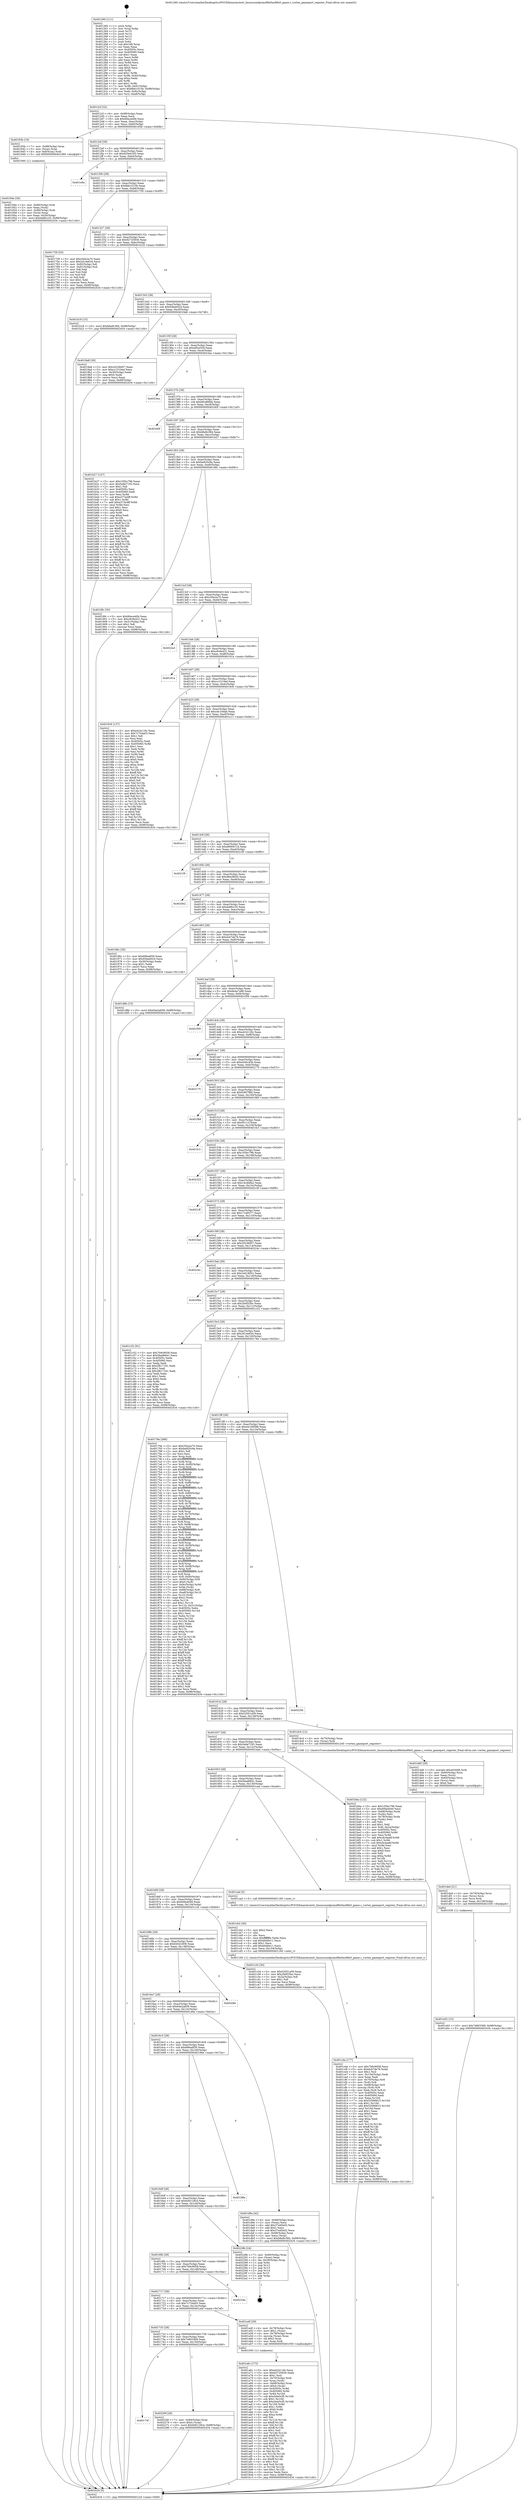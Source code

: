 digraph "0x401260" {
  label = "0x401260 (/mnt/c/Users/mathe/Desktop/tcc/POCII/binaries/extr_linuxsoundpciau88x0au88x0_game.c_vortex_gameport_register_Final-ollvm.out::main(0))"
  labelloc = "t"
  node[shape=record]

  Entry [label="",width=0.3,height=0.3,shape=circle,fillcolor=black,style=filled]
  "0x4012cf" [label="{
     0x4012cf [32]\l
     | [instrs]\l
     &nbsp;&nbsp;0x4012cf \<+6\>: mov -0x98(%rbp),%eax\l
     &nbsp;&nbsp;0x4012d5 \<+2\>: mov %eax,%ecx\l
     &nbsp;&nbsp;0x4012d7 \<+6\>: sub $0x80eced0b,%ecx\l
     &nbsp;&nbsp;0x4012dd \<+6\>: mov %eax,-0xac(%rbp)\l
     &nbsp;&nbsp;0x4012e3 \<+6\>: mov %ecx,-0xb0(%rbp)\l
     &nbsp;&nbsp;0x4012e9 \<+6\>: je 000000000040193b \<main+0x6db\>\l
  }"]
  "0x40193b" [label="{
     0x40193b [19]\l
     | [instrs]\l
     &nbsp;&nbsp;0x40193b \<+7\>: mov -0x88(%rbp),%rax\l
     &nbsp;&nbsp;0x401942 \<+3\>: mov (%rax),%rax\l
     &nbsp;&nbsp;0x401945 \<+4\>: mov 0x8(%rax),%rdi\l
     &nbsp;&nbsp;0x401949 \<+5\>: call 0000000000401060 \<atoi@plt\>\l
     | [calls]\l
     &nbsp;&nbsp;0x401060 \{1\} (unknown)\l
  }"]
  "0x4012ef" [label="{
     0x4012ef [28]\l
     | [instrs]\l
     &nbsp;&nbsp;0x4012ef \<+5\>: jmp 00000000004012f4 \<main+0x94\>\l
     &nbsp;&nbsp;0x4012f4 \<+6\>: mov -0xac(%rbp),%eax\l
     &nbsp;&nbsp;0x4012fa \<+5\>: sub $0x820e4183,%eax\l
     &nbsp;&nbsp;0x4012ff \<+6\>: mov %eax,-0xb4(%rbp)\l
     &nbsp;&nbsp;0x401305 \<+6\>: je 0000000000401e9a \<main+0xc3a\>\l
  }"]
  Exit [label="",width=0.3,height=0.3,shape=circle,fillcolor=black,style=filled,peripheries=2]
  "0x401e9a" [label="{
     0x401e9a\l
  }", style=dashed]
  "0x40130b" [label="{
     0x40130b [28]\l
     | [instrs]\l
     &nbsp;&nbsp;0x40130b \<+5\>: jmp 0000000000401310 \<main+0xb0\>\l
     &nbsp;&nbsp;0x401310 \<+6\>: mov -0xac(%rbp),%eax\l
     &nbsp;&nbsp;0x401316 \<+5\>: sub $0x8bb1015b,%eax\l
     &nbsp;&nbsp;0x40131b \<+6\>: mov %eax,-0xb8(%rbp)\l
     &nbsp;&nbsp;0x401321 \<+6\>: je 0000000000401759 \<main+0x4f9\>\l
  }"]
  "0x40174f" [label="{
     0x40174f\l
  }", style=dashed]
  "0x401759" [label="{
     0x401759 [53]\l
     | [instrs]\l
     &nbsp;&nbsp;0x401759 \<+5\>: mov $0xc50a2a70,%eax\l
     &nbsp;&nbsp;0x40175e \<+5\>: mov $0x2d14e634,%ecx\l
     &nbsp;&nbsp;0x401763 \<+6\>: mov -0x92(%rbp),%dl\l
     &nbsp;&nbsp;0x401769 \<+7\>: mov -0x91(%rbp),%sil\l
     &nbsp;&nbsp;0x401770 \<+3\>: mov %dl,%dil\l
     &nbsp;&nbsp;0x401773 \<+3\>: and %sil,%dil\l
     &nbsp;&nbsp;0x401776 \<+3\>: xor %sil,%dl\l
     &nbsp;&nbsp;0x401779 \<+3\>: or %dl,%dil\l
     &nbsp;&nbsp;0x40177c \<+4\>: test $0x1,%dil\l
     &nbsp;&nbsp;0x401780 \<+3\>: cmovne %ecx,%eax\l
     &nbsp;&nbsp;0x401783 \<+6\>: mov %eax,-0x98(%rbp)\l
     &nbsp;&nbsp;0x401789 \<+5\>: jmp 0000000000402434 \<main+0x11d4\>\l
  }"]
  "0x401327" [label="{
     0x401327 [28]\l
     | [instrs]\l
     &nbsp;&nbsp;0x401327 \<+5\>: jmp 000000000040132c \<main+0xcc\>\l
     &nbsp;&nbsp;0x40132c \<+6\>: mov -0xac(%rbp),%eax\l
     &nbsp;&nbsp;0x401332 \<+5\>: sub $0x92725930,%eax\l
     &nbsp;&nbsp;0x401337 \<+6\>: mov %eax,-0xbc(%rbp)\l
     &nbsp;&nbsp;0x40133d \<+6\>: je 0000000000401b18 \<main+0x8b8\>\l
  }"]
  "0x402434" [label="{
     0x402434 [5]\l
     | [instrs]\l
     &nbsp;&nbsp;0x402434 \<+5\>: jmp 00000000004012cf \<main+0x6f\>\l
  }"]
  "0x401260" [label="{
     0x401260 [111]\l
     | [instrs]\l
     &nbsp;&nbsp;0x401260 \<+1\>: push %rbp\l
     &nbsp;&nbsp;0x401261 \<+3\>: mov %rsp,%rbp\l
     &nbsp;&nbsp;0x401264 \<+2\>: push %r15\l
     &nbsp;&nbsp;0x401266 \<+2\>: push %r14\l
     &nbsp;&nbsp;0x401268 \<+2\>: push %r13\l
     &nbsp;&nbsp;0x40126a \<+2\>: push %r12\l
     &nbsp;&nbsp;0x40126c \<+1\>: push %rbx\l
     &nbsp;&nbsp;0x40126d \<+7\>: sub $0x168,%rsp\l
     &nbsp;&nbsp;0x401274 \<+2\>: xor %eax,%eax\l
     &nbsp;&nbsp;0x401276 \<+7\>: mov 0x40505c,%ecx\l
     &nbsp;&nbsp;0x40127d \<+7\>: mov 0x405060,%edx\l
     &nbsp;&nbsp;0x401284 \<+3\>: sub $0x1,%eax\l
     &nbsp;&nbsp;0x401287 \<+3\>: mov %ecx,%r8d\l
     &nbsp;&nbsp;0x40128a \<+3\>: add %eax,%r8d\l
     &nbsp;&nbsp;0x40128d \<+4\>: imul %r8d,%ecx\l
     &nbsp;&nbsp;0x401291 \<+3\>: and $0x1,%ecx\l
     &nbsp;&nbsp;0x401294 \<+3\>: cmp $0x0,%ecx\l
     &nbsp;&nbsp;0x401297 \<+4\>: sete %r9b\l
     &nbsp;&nbsp;0x40129b \<+4\>: and $0x1,%r9b\l
     &nbsp;&nbsp;0x40129f \<+7\>: mov %r9b,-0x92(%rbp)\l
     &nbsp;&nbsp;0x4012a6 \<+3\>: cmp $0xa,%edx\l
     &nbsp;&nbsp;0x4012a9 \<+4\>: setl %r9b\l
     &nbsp;&nbsp;0x4012ad \<+4\>: and $0x1,%r9b\l
     &nbsp;&nbsp;0x4012b1 \<+7\>: mov %r9b,-0x91(%rbp)\l
     &nbsp;&nbsp;0x4012b8 \<+10\>: movl $0x8bb1015b,-0x98(%rbp)\l
     &nbsp;&nbsp;0x4012c2 \<+6\>: mov %edi,-0x9c(%rbp)\l
     &nbsp;&nbsp;0x4012c8 \<+7\>: mov %rsi,-0xa8(%rbp)\l
  }"]
  "0x40226f" [label="{
     0x40226f [28]\l
     | [instrs]\l
     &nbsp;&nbsp;0x40226f \<+7\>: mov -0x90(%rbp),%rax\l
     &nbsp;&nbsp;0x402276 \<+6\>: movl $0x0,(%rax)\l
     &nbsp;&nbsp;0x40227c \<+10\>: movl $0x6d0129c4,-0x98(%rbp)\l
     &nbsp;&nbsp;0x402286 \<+5\>: jmp 0000000000402434 \<main+0x11d4\>\l
  }"]
  "0x401b18" [label="{
     0x401b18 [15]\l
     | [instrs]\l
     &nbsp;&nbsp;0x401b18 \<+10\>: movl $0xb8a9c384,-0x98(%rbp)\l
     &nbsp;&nbsp;0x401b22 \<+5\>: jmp 0000000000402434 \<main+0x11d4\>\l
  }"]
  "0x401343" [label="{
     0x401343 [28]\l
     | [instrs]\l
     &nbsp;&nbsp;0x401343 \<+5\>: jmp 0000000000401348 \<main+0xe8\>\l
     &nbsp;&nbsp;0x401348 \<+6\>: mov -0xac(%rbp),%eax\l
     &nbsp;&nbsp;0x40134e \<+5\>: sub $0x93beb024,%eax\l
     &nbsp;&nbsp;0x401353 \<+6\>: mov %eax,-0xc0(%rbp)\l
     &nbsp;&nbsp;0x401359 \<+6\>: je 00000000004019a8 \<main+0x748\>\l
  }"]
  "0x401e02" [label="{
     0x401e02 [15]\l
     | [instrs]\l
     &nbsp;&nbsp;0x401e02 \<+10\>: movl $0x7e803369,-0x98(%rbp)\l
     &nbsp;&nbsp;0x401e0c \<+5\>: jmp 0000000000402434 \<main+0x11d4\>\l
  }"]
  "0x4019a8" [label="{
     0x4019a8 [30]\l
     | [instrs]\l
     &nbsp;&nbsp;0x4019a8 \<+5\>: mov $0x20236d57,%eax\l
     &nbsp;&nbsp;0x4019ad \<+5\>: mov $0xcc1510ed,%ecx\l
     &nbsp;&nbsp;0x4019b2 \<+3\>: mov -0x30(%rbp),%edx\l
     &nbsp;&nbsp;0x4019b5 \<+3\>: cmp $0x0,%edx\l
     &nbsp;&nbsp;0x4019b8 \<+3\>: cmove %ecx,%eax\l
     &nbsp;&nbsp;0x4019bb \<+6\>: mov %eax,-0x98(%rbp)\l
     &nbsp;&nbsp;0x4019c1 \<+5\>: jmp 0000000000402434 \<main+0x11d4\>\l
  }"]
  "0x40135f" [label="{
     0x40135f [28]\l
     | [instrs]\l
     &nbsp;&nbsp;0x40135f \<+5\>: jmp 0000000000401364 \<main+0x104\>\l
     &nbsp;&nbsp;0x401364 \<+6\>: mov -0xac(%rbp),%eax\l
     &nbsp;&nbsp;0x40136a \<+5\>: sub $0xaf5ce5c9,%eax\l
     &nbsp;&nbsp;0x40136f \<+6\>: mov %eax,-0xc4(%rbp)\l
     &nbsp;&nbsp;0x401375 \<+6\>: je 00000000004023ea \<main+0x118a\>\l
  }"]
  "0x401ded" [label="{
     0x401ded [21]\l
     | [instrs]\l
     &nbsp;&nbsp;0x401ded \<+4\>: mov -0x70(%rbp),%rcx\l
     &nbsp;&nbsp;0x401df1 \<+3\>: mov (%rcx),%rcx\l
     &nbsp;&nbsp;0x401df4 \<+3\>: mov %rcx,%rdi\l
     &nbsp;&nbsp;0x401df7 \<+6\>: mov %eax,-0x158(%rbp)\l
     &nbsp;&nbsp;0x401dfd \<+5\>: call 0000000000401030 \<free@plt\>\l
     | [calls]\l
     &nbsp;&nbsp;0x401030 \{1\} (unknown)\l
  }"]
  "0x4023ea" [label="{
     0x4023ea\l
  }", style=dashed]
  "0x40137b" [label="{
     0x40137b [28]\l
     | [instrs]\l
     &nbsp;&nbsp;0x40137b \<+5\>: jmp 0000000000401380 \<main+0x120\>\l
     &nbsp;&nbsp;0x401380 \<+6\>: mov -0xac(%rbp),%eax\l
     &nbsp;&nbsp;0x401386 \<+5\>: sub $0xb6cd6bbb,%eax\l
     &nbsp;&nbsp;0x40138b \<+6\>: mov %eax,-0xc8(%rbp)\l
     &nbsp;&nbsp;0x401391 \<+6\>: je 000000000040240f \<main+0x11af\>\l
  }"]
  "0x401dd0" [label="{
     0x401dd0 [29]\l
     | [instrs]\l
     &nbsp;&nbsp;0x401dd0 \<+10\>: movabs $0x4030d6,%rdi\l
     &nbsp;&nbsp;0x401dda \<+4\>: mov -0x60(%rbp),%rcx\l
     &nbsp;&nbsp;0x401dde \<+2\>: mov %eax,(%rcx)\l
     &nbsp;&nbsp;0x401de0 \<+4\>: mov -0x60(%rbp),%rcx\l
     &nbsp;&nbsp;0x401de4 \<+2\>: mov (%rcx),%esi\l
     &nbsp;&nbsp;0x401de6 \<+2\>: mov $0x0,%al\l
     &nbsp;&nbsp;0x401de8 \<+5\>: call 0000000000401040 \<printf@plt\>\l
     | [calls]\l
     &nbsp;&nbsp;0x401040 \{1\} (unknown)\l
  }"]
  "0x40240f" [label="{
     0x40240f\l
  }", style=dashed]
  "0x401397" [label="{
     0x401397 [28]\l
     | [instrs]\l
     &nbsp;&nbsp;0x401397 \<+5\>: jmp 000000000040139c \<main+0x13c\>\l
     &nbsp;&nbsp;0x40139c \<+6\>: mov -0xac(%rbp),%eax\l
     &nbsp;&nbsp;0x4013a2 \<+5\>: sub $0xb8a9c384,%eax\l
     &nbsp;&nbsp;0x4013a7 \<+6\>: mov %eax,-0xcc(%rbp)\l
     &nbsp;&nbsp;0x4013ad \<+6\>: je 0000000000401b27 \<main+0x8c7\>\l
  }"]
  "0x401cda" [label="{
     0x401cda [177]\l
     | [instrs]\l
     &nbsp;&nbsp;0x401cda \<+5\>: mov $0x7b9c9058,%ecx\l
     &nbsp;&nbsp;0x401cdf \<+5\>: mov $0xdcb7de76,%edx\l
     &nbsp;&nbsp;0x401ce4 \<+3\>: mov $0x1,%sil\l
     &nbsp;&nbsp;0x401ce7 \<+6\>: mov -0x154(%rbp),%edi\l
     &nbsp;&nbsp;0x401ced \<+3\>: imul %eax,%edi\l
     &nbsp;&nbsp;0x401cf0 \<+4\>: mov -0x70(%rbp),%r8\l
     &nbsp;&nbsp;0x401cf4 \<+3\>: mov (%r8),%r8\l
     &nbsp;&nbsp;0x401cf7 \<+4\>: mov -0x68(%rbp),%r9\l
     &nbsp;&nbsp;0x401cfb \<+3\>: movslq (%r9),%r9\l
     &nbsp;&nbsp;0x401cfe \<+4\>: mov %edi,(%r8,%r9,4)\l
     &nbsp;&nbsp;0x401d02 \<+7\>: mov 0x40505c,%eax\l
     &nbsp;&nbsp;0x401d09 \<+7\>: mov 0x405060,%edi\l
     &nbsp;&nbsp;0x401d10 \<+3\>: mov %eax,%r10d\l
     &nbsp;&nbsp;0x401d13 \<+7\>: sub $0x53566815,%r10d\l
     &nbsp;&nbsp;0x401d1a \<+4\>: sub $0x1,%r10d\l
     &nbsp;&nbsp;0x401d1e \<+7\>: add $0x53566815,%r10d\l
     &nbsp;&nbsp;0x401d25 \<+4\>: imul %r10d,%eax\l
     &nbsp;&nbsp;0x401d29 \<+3\>: and $0x1,%eax\l
     &nbsp;&nbsp;0x401d2c \<+3\>: cmp $0x0,%eax\l
     &nbsp;&nbsp;0x401d2f \<+4\>: sete %r11b\l
     &nbsp;&nbsp;0x401d33 \<+3\>: cmp $0xa,%edi\l
     &nbsp;&nbsp;0x401d36 \<+3\>: setl %bl\l
     &nbsp;&nbsp;0x401d39 \<+3\>: mov %r11b,%r14b\l
     &nbsp;&nbsp;0x401d3c \<+4\>: xor $0xff,%r14b\l
     &nbsp;&nbsp;0x401d40 \<+3\>: mov %bl,%r15b\l
     &nbsp;&nbsp;0x401d43 \<+4\>: xor $0xff,%r15b\l
     &nbsp;&nbsp;0x401d47 \<+4\>: xor $0x1,%sil\l
     &nbsp;&nbsp;0x401d4b \<+3\>: mov %r14b,%r12b\l
     &nbsp;&nbsp;0x401d4e \<+4\>: and $0xff,%r12b\l
     &nbsp;&nbsp;0x401d52 \<+3\>: and %sil,%r11b\l
     &nbsp;&nbsp;0x401d55 \<+3\>: mov %r15b,%r13b\l
     &nbsp;&nbsp;0x401d58 \<+4\>: and $0xff,%r13b\l
     &nbsp;&nbsp;0x401d5c \<+3\>: and %sil,%bl\l
     &nbsp;&nbsp;0x401d5f \<+3\>: or %r11b,%r12b\l
     &nbsp;&nbsp;0x401d62 \<+3\>: or %bl,%r13b\l
     &nbsp;&nbsp;0x401d65 \<+3\>: xor %r13b,%r12b\l
     &nbsp;&nbsp;0x401d68 \<+3\>: or %r15b,%r14b\l
     &nbsp;&nbsp;0x401d6b \<+4\>: xor $0xff,%r14b\l
     &nbsp;&nbsp;0x401d6f \<+4\>: or $0x1,%sil\l
     &nbsp;&nbsp;0x401d73 \<+3\>: and %sil,%r14b\l
     &nbsp;&nbsp;0x401d76 \<+3\>: or %r14b,%r12b\l
     &nbsp;&nbsp;0x401d79 \<+4\>: test $0x1,%r12b\l
     &nbsp;&nbsp;0x401d7d \<+3\>: cmovne %edx,%ecx\l
     &nbsp;&nbsp;0x401d80 \<+6\>: mov %ecx,-0x98(%rbp)\l
     &nbsp;&nbsp;0x401d86 \<+5\>: jmp 0000000000402434 \<main+0x11d4\>\l
  }"]
  "0x401b27" [label="{
     0x401b27 [147]\l
     | [instrs]\l
     &nbsp;&nbsp;0x401b27 \<+5\>: mov $0x105bc796,%eax\l
     &nbsp;&nbsp;0x401b2c \<+5\>: mov $0x5a8e7192,%ecx\l
     &nbsp;&nbsp;0x401b31 \<+2\>: mov $0x1,%dl\l
     &nbsp;&nbsp;0x401b33 \<+7\>: mov 0x40505c,%esi\l
     &nbsp;&nbsp;0x401b3a \<+7\>: mov 0x405060,%edi\l
     &nbsp;&nbsp;0x401b41 \<+3\>: mov %esi,%r8d\l
     &nbsp;&nbsp;0x401b44 \<+7\>: sub $0xa373a4ff,%r8d\l
     &nbsp;&nbsp;0x401b4b \<+4\>: sub $0x1,%r8d\l
     &nbsp;&nbsp;0x401b4f \<+7\>: add $0xa373a4ff,%r8d\l
     &nbsp;&nbsp;0x401b56 \<+4\>: imul %r8d,%esi\l
     &nbsp;&nbsp;0x401b5a \<+3\>: and $0x1,%esi\l
     &nbsp;&nbsp;0x401b5d \<+3\>: cmp $0x0,%esi\l
     &nbsp;&nbsp;0x401b60 \<+4\>: sete %r9b\l
     &nbsp;&nbsp;0x401b64 \<+3\>: cmp $0xa,%edi\l
     &nbsp;&nbsp;0x401b67 \<+4\>: setl %r10b\l
     &nbsp;&nbsp;0x401b6b \<+3\>: mov %r9b,%r11b\l
     &nbsp;&nbsp;0x401b6e \<+4\>: xor $0xff,%r11b\l
     &nbsp;&nbsp;0x401b72 \<+3\>: mov %r10b,%bl\l
     &nbsp;&nbsp;0x401b75 \<+3\>: xor $0xff,%bl\l
     &nbsp;&nbsp;0x401b78 \<+3\>: xor $0x1,%dl\l
     &nbsp;&nbsp;0x401b7b \<+3\>: mov %r11b,%r14b\l
     &nbsp;&nbsp;0x401b7e \<+4\>: and $0xff,%r14b\l
     &nbsp;&nbsp;0x401b82 \<+3\>: and %dl,%r9b\l
     &nbsp;&nbsp;0x401b85 \<+3\>: mov %bl,%r15b\l
     &nbsp;&nbsp;0x401b88 \<+4\>: and $0xff,%r15b\l
     &nbsp;&nbsp;0x401b8c \<+3\>: and %dl,%r10b\l
     &nbsp;&nbsp;0x401b8f \<+3\>: or %r9b,%r14b\l
     &nbsp;&nbsp;0x401b92 \<+3\>: or %r10b,%r15b\l
     &nbsp;&nbsp;0x401b95 \<+3\>: xor %r15b,%r14b\l
     &nbsp;&nbsp;0x401b98 \<+3\>: or %bl,%r11b\l
     &nbsp;&nbsp;0x401b9b \<+4\>: xor $0xff,%r11b\l
     &nbsp;&nbsp;0x401b9f \<+3\>: or $0x1,%dl\l
     &nbsp;&nbsp;0x401ba2 \<+3\>: and %dl,%r11b\l
     &nbsp;&nbsp;0x401ba5 \<+3\>: or %r11b,%r14b\l
     &nbsp;&nbsp;0x401ba8 \<+4\>: test $0x1,%r14b\l
     &nbsp;&nbsp;0x401bac \<+3\>: cmovne %ecx,%eax\l
     &nbsp;&nbsp;0x401baf \<+6\>: mov %eax,-0x98(%rbp)\l
     &nbsp;&nbsp;0x401bb5 \<+5\>: jmp 0000000000402434 \<main+0x11d4\>\l
  }"]
  "0x4013b3" [label="{
     0x4013b3 [28]\l
     | [instrs]\l
     &nbsp;&nbsp;0x4013b3 \<+5\>: jmp 00000000004013b8 \<main+0x158\>\l
     &nbsp;&nbsp;0x4013b8 \<+6\>: mov -0xac(%rbp),%eax\l
     &nbsp;&nbsp;0x4013be \<+5\>: sub $0xbe820c9a,%eax\l
     &nbsp;&nbsp;0x4013c3 \<+6\>: mov %eax,-0xd0(%rbp)\l
     &nbsp;&nbsp;0x4013c9 \<+6\>: je 00000000004018fc \<main+0x69c\>\l
  }"]
  "0x401cb2" [label="{
     0x401cb2 [40]\l
     | [instrs]\l
     &nbsp;&nbsp;0x401cb2 \<+5\>: mov $0x2,%ecx\l
     &nbsp;&nbsp;0x401cb7 \<+1\>: cltd\l
     &nbsp;&nbsp;0x401cb8 \<+2\>: idiv %ecx\l
     &nbsp;&nbsp;0x401cba \<+6\>: imul $0xfffffffe,%edx,%ecx\l
     &nbsp;&nbsp;0x401cc0 \<+6\>: sub $0xb0d0e11,%ecx\l
     &nbsp;&nbsp;0x401cc6 \<+3\>: add $0x1,%ecx\l
     &nbsp;&nbsp;0x401cc9 \<+6\>: add $0xb0d0e11,%ecx\l
     &nbsp;&nbsp;0x401ccf \<+6\>: mov %ecx,-0x154(%rbp)\l
     &nbsp;&nbsp;0x401cd5 \<+5\>: call 0000000000401160 \<next_i\>\l
     | [calls]\l
     &nbsp;&nbsp;0x401160 \{1\} (/mnt/c/Users/mathe/Desktop/tcc/POCII/binaries/extr_linuxsoundpciau88x0au88x0_game.c_vortex_gameport_register_Final-ollvm.out::next_i)\l
  }"]
  "0x4018fc" [label="{
     0x4018fc [30]\l
     | [instrs]\l
     &nbsp;&nbsp;0x4018fc \<+5\>: mov $0x80eced0b,%eax\l
     &nbsp;&nbsp;0x401901 \<+5\>: mov $0xc8c9e431,%ecx\l
     &nbsp;&nbsp;0x401906 \<+3\>: mov -0x31(%rbp),%dl\l
     &nbsp;&nbsp;0x401909 \<+3\>: test $0x1,%dl\l
     &nbsp;&nbsp;0x40190c \<+3\>: cmovne %ecx,%eax\l
     &nbsp;&nbsp;0x40190f \<+6\>: mov %eax,-0x98(%rbp)\l
     &nbsp;&nbsp;0x401915 \<+5\>: jmp 0000000000402434 \<main+0x11d4\>\l
  }"]
  "0x4013cf" [label="{
     0x4013cf [28]\l
     | [instrs]\l
     &nbsp;&nbsp;0x4013cf \<+5\>: jmp 00000000004013d4 \<main+0x174\>\l
     &nbsp;&nbsp;0x4013d4 \<+6\>: mov -0xac(%rbp),%eax\l
     &nbsp;&nbsp;0x4013da \<+5\>: sub $0xc50a2a70,%eax\l
     &nbsp;&nbsp;0x4013df \<+6\>: mov %eax,-0xd4(%rbp)\l
     &nbsp;&nbsp;0x4013e5 \<+6\>: je 00000000004022a3 \<main+0x1043\>\l
  }"]
  "0x401a6c" [label="{
     0x401a6c [172]\l
     | [instrs]\l
     &nbsp;&nbsp;0x401a6c \<+5\>: mov $0xe424118c,%ecx\l
     &nbsp;&nbsp;0x401a71 \<+5\>: mov $0x92725930,%edx\l
     &nbsp;&nbsp;0x401a76 \<+3\>: mov $0x1,%sil\l
     &nbsp;&nbsp;0x401a79 \<+4\>: mov -0x70(%rbp),%rdi\l
     &nbsp;&nbsp;0x401a7d \<+3\>: mov %rax,(%rdi)\l
     &nbsp;&nbsp;0x401a80 \<+4\>: mov -0x68(%rbp),%rax\l
     &nbsp;&nbsp;0x401a84 \<+6\>: movl $0x0,(%rax)\l
     &nbsp;&nbsp;0x401a8a \<+8\>: mov 0x40505c,%r8d\l
     &nbsp;&nbsp;0x401a92 \<+8\>: mov 0x405060,%r9d\l
     &nbsp;&nbsp;0x401a9a \<+3\>: mov %r8d,%r10d\l
     &nbsp;&nbsp;0x401a9d \<+7\>: sub $0xcb4e5cf5,%r10d\l
     &nbsp;&nbsp;0x401aa4 \<+4\>: sub $0x1,%r10d\l
     &nbsp;&nbsp;0x401aa8 \<+7\>: add $0xcb4e5cf5,%r10d\l
     &nbsp;&nbsp;0x401aaf \<+4\>: imul %r10d,%r8d\l
     &nbsp;&nbsp;0x401ab3 \<+4\>: and $0x1,%r8d\l
     &nbsp;&nbsp;0x401ab7 \<+4\>: cmp $0x0,%r8d\l
     &nbsp;&nbsp;0x401abb \<+4\>: sete %r11b\l
     &nbsp;&nbsp;0x401abf \<+4\>: cmp $0xa,%r9d\l
     &nbsp;&nbsp;0x401ac3 \<+3\>: setl %bl\l
     &nbsp;&nbsp;0x401ac6 \<+3\>: mov %r11b,%r14b\l
     &nbsp;&nbsp;0x401ac9 \<+4\>: xor $0xff,%r14b\l
     &nbsp;&nbsp;0x401acd \<+3\>: mov %bl,%r15b\l
     &nbsp;&nbsp;0x401ad0 \<+4\>: xor $0xff,%r15b\l
     &nbsp;&nbsp;0x401ad4 \<+4\>: xor $0x1,%sil\l
     &nbsp;&nbsp;0x401ad8 \<+3\>: mov %r14b,%r12b\l
     &nbsp;&nbsp;0x401adb \<+4\>: and $0xff,%r12b\l
     &nbsp;&nbsp;0x401adf \<+3\>: and %sil,%r11b\l
     &nbsp;&nbsp;0x401ae2 \<+3\>: mov %r15b,%r13b\l
     &nbsp;&nbsp;0x401ae5 \<+4\>: and $0xff,%r13b\l
     &nbsp;&nbsp;0x401ae9 \<+3\>: and %sil,%bl\l
     &nbsp;&nbsp;0x401aec \<+3\>: or %r11b,%r12b\l
     &nbsp;&nbsp;0x401aef \<+3\>: or %bl,%r13b\l
     &nbsp;&nbsp;0x401af2 \<+3\>: xor %r13b,%r12b\l
     &nbsp;&nbsp;0x401af5 \<+3\>: or %r15b,%r14b\l
     &nbsp;&nbsp;0x401af8 \<+4\>: xor $0xff,%r14b\l
     &nbsp;&nbsp;0x401afc \<+4\>: or $0x1,%sil\l
     &nbsp;&nbsp;0x401b00 \<+3\>: and %sil,%r14b\l
     &nbsp;&nbsp;0x401b03 \<+3\>: or %r14b,%r12b\l
     &nbsp;&nbsp;0x401b06 \<+4\>: test $0x1,%r12b\l
     &nbsp;&nbsp;0x401b0a \<+3\>: cmovne %edx,%ecx\l
     &nbsp;&nbsp;0x401b0d \<+6\>: mov %ecx,-0x98(%rbp)\l
     &nbsp;&nbsp;0x401b13 \<+5\>: jmp 0000000000402434 \<main+0x11d4\>\l
  }"]
  "0x4022a3" [label="{
     0x4022a3\l
  }", style=dashed]
  "0x4013eb" [label="{
     0x4013eb [28]\l
     | [instrs]\l
     &nbsp;&nbsp;0x4013eb \<+5\>: jmp 00000000004013f0 \<main+0x190\>\l
     &nbsp;&nbsp;0x4013f0 \<+6\>: mov -0xac(%rbp),%eax\l
     &nbsp;&nbsp;0x4013f6 \<+5\>: sub $0xc8c9e431,%eax\l
     &nbsp;&nbsp;0x4013fb \<+6\>: mov %eax,-0xd8(%rbp)\l
     &nbsp;&nbsp;0x401401 \<+6\>: je 000000000040191a \<main+0x6ba\>\l
  }"]
  "0x401733" [label="{
     0x401733 [28]\l
     | [instrs]\l
     &nbsp;&nbsp;0x401733 \<+5\>: jmp 0000000000401738 \<main+0x4d8\>\l
     &nbsp;&nbsp;0x401738 \<+6\>: mov -0xac(%rbp),%eax\l
     &nbsp;&nbsp;0x40173e \<+5\>: sub $0x7e803369,%eax\l
     &nbsp;&nbsp;0x401743 \<+6\>: mov %eax,-0x150(%rbp)\l
     &nbsp;&nbsp;0x401749 \<+6\>: je 000000000040226f \<main+0x100f\>\l
  }"]
  "0x40191a" [label="{
     0x40191a\l
  }", style=dashed]
  "0x401407" [label="{
     0x401407 [28]\l
     | [instrs]\l
     &nbsp;&nbsp;0x401407 \<+5\>: jmp 000000000040140c \<main+0x1ac\>\l
     &nbsp;&nbsp;0x40140c \<+6\>: mov -0xac(%rbp),%eax\l
     &nbsp;&nbsp;0x401412 \<+5\>: sub $0xcc1510ed,%eax\l
     &nbsp;&nbsp;0x401417 \<+6\>: mov %eax,-0xdc(%rbp)\l
     &nbsp;&nbsp;0x40141d \<+6\>: je 00000000004019c6 \<main+0x766\>\l
  }"]
  "0x401a4f" [label="{
     0x401a4f [29]\l
     | [instrs]\l
     &nbsp;&nbsp;0x401a4f \<+4\>: mov -0x78(%rbp),%rax\l
     &nbsp;&nbsp;0x401a53 \<+6\>: movl $0x1,(%rax)\l
     &nbsp;&nbsp;0x401a59 \<+4\>: mov -0x78(%rbp),%rax\l
     &nbsp;&nbsp;0x401a5d \<+3\>: movslq (%rax),%rax\l
     &nbsp;&nbsp;0x401a60 \<+4\>: shl $0x2,%rax\l
     &nbsp;&nbsp;0x401a64 \<+3\>: mov %rax,%rdi\l
     &nbsp;&nbsp;0x401a67 \<+5\>: call 0000000000401050 \<malloc@plt\>\l
     | [calls]\l
     &nbsp;&nbsp;0x401050 \{1\} (unknown)\l
  }"]
  "0x4019c6" [label="{
     0x4019c6 [137]\l
     | [instrs]\l
     &nbsp;&nbsp;0x4019c6 \<+5\>: mov $0xe424118c,%eax\l
     &nbsp;&nbsp;0x4019cb \<+5\>: mov $0x7c754a03,%ecx\l
     &nbsp;&nbsp;0x4019d0 \<+2\>: mov $0x1,%dl\l
     &nbsp;&nbsp;0x4019d2 \<+2\>: xor %esi,%esi\l
     &nbsp;&nbsp;0x4019d4 \<+7\>: mov 0x40505c,%edi\l
     &nbsp;&nbsp;0x4019db \<+8\>: mov 0x405060,%r8d\l
     &nbsp;&nbsp;0x4019e3 \<+3\>: sub $0x1,%esi\l
     &nbsp;&nbsp;0x4019e6 \<+3\>: mov %edi,%r9d\l
     &nbsp;&nbsp;0x4019e9 \<+3\>: add %esi,%r9d\l
     &nbsp;&nbsp;0x4019ec \<+4\>: imul %r9d,%edi\l
     &nbsp;&nbsp;0x4019f0 \<+3\>: and $0x1,%edi\l
     &nbsp;&nbsp;0x4019f3 \<+3\>: cmp $0x0,%edi\l
     &nbsp;&nbsp;0x4019f6 \<+4\>: sete %r10b\l
     &nbsp;&nbsp;0x4019fa \<+4\>: cmp $0xa,%r8d\l
     &nbsp;&nbsp;0x4019fe \<+4\>: setl %r11b\l
     &nbsp;&nbsp;0x401a02 \<+3\>: mov %r10b,%bl\l
     &nbsp;&nbsp;0x401a05 \<+3\>: xor $0xff,%bl\l
     &nbsp;&nbsp;0x401a08 \<+3\>: mov %r11b,%r14b\l
     &nbsp;&nbsp;0x401a0b \<+4\>: xor $0xff,%r14b\l
     &nbsp;&nbsp;0x401a0f \<+3\>: xor $0x0,%dl\l
     &nbsp;&nbsp;0x401a12 \<+3\>: mov %bl,%r15b\l
     &nbsp;&nbsp;0x401a15 \<+4\>: and $0x0,%r15b\l
     &nbsp;&nbsp;0x401a19 \<+3\>: and %dl,%r10b\l
     &nbsp;&nbsp;0x401a1c \<+3\>: mov %r14b,%r12b\l
     &nbsp;&nbsp;0x401a1f \<+4\>: and $0x0,%r12b\l
     &nbsp;&nbsp;0x401a23 \<+3\>: and %dl,%r11b\l
     &nbsp;&nbsp;0x401a26 \<+3\>: or %r10b,%r15b\l
     &nbsp;&nbsp;0x401a29 \<+3\>: or %r11b,%r12b\l
     &nbsp;&nbsp;0x401a2c \<+3\>: xor %r12b,%r15b\l
     &nbsp;&nbsp;0x401a2f \<+3\>: or %r14b,%bl\l
     &nbsp;&nbsp;0x401a32 \<+3\>: xor $0xff,%bl\l
     &nbsp;&nbsp;0x401a35 \<+3\>: or $0x0,%dl\l
     &nbsp;&nbsp;0x401a38 \<+2\>: and %dl,%bl\l
     &nbsp;&nbsp;0x401a3a \<+3\>: or %bl,%r15b\l
     &nbsp;&nbsp;0x401a3d \<+4\>: test $0x1,%r15b\l
     &nbsp;&nbsp;0x401a41 \<+3\>: cmovne %ecx,%eax\l
     &nbsp;&nbsp;0x401a44 \<+6\>: mov %eax,-0x98(%rbp)\l
     &nbsp;&nbsp;0x401a4a \<+5\>: jmp 0000000000402434 \<main+0x11d4\>\l
  }"]
  "0x401423" [label="{
     0x401423 [28]\l
     | [instrs]\l
     &nbsp;&nbsp;0x401423 \<+5\>: jmp 0000000000401428 \<main+0x1c8\>\l
     &nbsp;&nbsp;0x401428 \<+6\>: mov -0xac(%rbp),%eax\l
     &nbsp;&nbsp;0x40142e \<+5\>: sub $0xcdc10dab,%eax\l
     &nbsp;&nbsp;0x401433 \<+6\>: mov %eax,-0xe0(%rbp)\l
     &nbsp;&nbsp;0x401439 \<+6\>: je 0000000000401e11 \<main+0xbb1\>\l
  }"]
  "0x401717" [label="{
     0x401717 [28]\l
     | [instrs]\l
     &nbsp;&nbsp;0x401717 \<+5\>: jmp 000000000040171c \<main+0x4bc\>\l
     &nbsp;&nbsp;0x40171c \<+6\>: mov -0xac(%rbp),%eax\l
     &nbsp;&nbsp;0x401722 \<+5\>: sub $0x7c754a03,%eax\l
     &nbsp;&nbsp;0x401727 \<+6\>: mov %eax,-0x14c(%rbp)\l
     &nbsp;&nbsp;0x40172d \<+6\>: je 0000000000401a4f \<main+0x7ef\>\l
  }"]
  "0x401e11" [label="{
     0x401e11\l
  }", style=dashed]
  "0x40143f" [label="{
     0x40143f [28]\l
     | [instrs]\l
     &nbsp;&nbsp;0x40143f \<+5\>: jmp 0000000000401444 \<main+0x1e4\>\l
     &nbsp;&nbsp;0x401444 \<+6\>: mov -0xac(%rbp),%eax\l
     &nbsp;&nbsp;0x40144a \<+5\>: sub $0xd606911d,%eax\l
     &nbsp;&nbsp;0x40144f \<+6\>: mov %eax,-0xe4(%rbp)\l
     &nbsp;&nbsp;0x401455 \<+6\>: je 00000000004021f0 \<main+0xf90\>\l
  }"]
  "0x40234a" [label="{
     0x40234a\l
  }", style=dashed]
  "0x4021f0" [label="{
     0x4021f0\l
  }", style=dashed]
  "0x40145b" [label="{
     0x40145b [28]\l
     | [instrs]\l
     &nbsp;&nbsp;0x40145b \<+5\>: jmp 0000000000401460 \<main+0x200\>\l
     &nbsp;&nbsp;0x401460 \<+6\>: mov -0xac(%rbp),%eax\l
     &nbsp;&nbsp;0x401466 \<+5\>: sub $0xd6dc8b50,%eax\l
     &nbsp;&nbsp;0x40146b \<+6\>: mov %eax,-0xe8(%rbp)\l
     &nbsp;&nbsp;0x401471 \<+6\>: je 00000000004020e2 \<main+0xe82\>\l
  }"]
  "0x4016fb" [label="{
     0x4016fb [28]\l
     | [instrs]\l
     &nbsp;&nbsp;0x4016fb \<+5\>: jmp 0000000000401700 \<main+0x4a0\>\l
     &nbsp;&nbsp;0x401700 \<+6\>: mov -0xac(%rbp),%eax\l
     &nbsp;&nbsp;0x401706 \<+5\>: sub $0x7b9c9058,%eax\l
     &nbsp;&nbsp;0x40170b \<+6\>: mov %eax,-0x148(%rbp)\l
     &nbsp;&nbsp;0x401711 \<+6\>: je 000000000040234a \<main+0x10ea\>\l
  }"]
  "0x4020e2" [label="{
     0x4020e2\l
  }", style=dashed]
  "0x401477" [label="{
     0x401477 [28]\l
     | [instrs]\l
     &nbsp;&nbsp;0x401477 \<+5\>: jmp 000000000040147c \<main+0x21c\>\l
     &nbsp;&nbsp;0x40147c \<+6\>: mov -0xac(%rbp),%eax\l
     &nbsp;&nbsp;0x401482 \<+5\>: sub $0xda8fcc25,%eax\l
     &nbsp;&nbsp;0x401487 \<+6\>: mov %eax,-0xec(%rbp)\l
     &nbsp;&nbsp;0x40148d \<+6\>: je 000000000040196c \<main+0x70c\>\l
  }"]
  "0x40228b" [label="{
     0x40228b [24]\l
     | [instrs]\l
     &nbsp;&nbsp;0x40228b \<+7\>: mov -0x90(%rbp),%rax\l
     &nbsp;&nbsp;0x402292 \<+2\>: mov (%rax),%eax\l
     &nbsp;&nbsp;0x402294 \<+4\>: lea -0x28(%rbp),%rsp\l
     &nbsp;&nbsp;0x402298 \<+1\>: pop %rbx\l
     &nbsp;&nbsp;0x402299 \<+2\>: pop %r12\l
     &nbsp;&nbsp;0x40229b \<+2\>: pop %r13\l
     &nbsp;&nbsp;0x40229d \<+2\>: pop %r14\l
     &nbsp;&nbsp;0x40229f \<+2\>: pop %r15\l
     &nbsp;&nbsp;0x4022a1 \<+1\>: pop %rbp\l
     &nbsp;&nbsp;0x4022a2 \<+1\>: ret\l
  }"]
  "0x40196c" [label="{
     0x40196c [30]\l
     | [instrs]\l
     &nbsp;&nbsp;0x40196c \<+5\>: mov $0x696adf30,%eax\l
     &nbsp;&nbsp;0x401971 \<+5\>: mov $0x93beb024,%ecx\l
     &nbsp;&nbsp;0x401976 \<+3\>: mov -0x30(%rbp),%edx\l
     &nbsp;&nbsp;0x401979 \<+3\>: cmp $0x1,%edx\l
     &nbsp;&nbsp;0x40197c \<+3\>: cmovl %ecx,%eax\l
     &nbsp;&nbsp;0x40197f \<+6\>: mov %eax,-0x98(%rbp)\l
     &nbsp;&nbsp;0x401985 \<+5\>: jmp 0000000000402434 \<main+0x11d4\>\l
  }"]
  "0x401493" [label="{
     0x401493 [28]\l
     | [instrs]\l
     &nbsp;&nbsp;0x401493 \<+5\>: jmp 0000000000401498 \<main+0x238\>\l
     &nbsp;&nbsp;0x401498 \<+6\>: mov -0xac(%rbp),%eax\l
     &nbsp;&nbsp;0x40149e \<+5\>: sub $0xdcb7de76,%eax\l
     &nbsp;&nbsp;0x4014a3 \<+6\>: mov %eax,-0xf0(%rbp)\l
     &nbsp;&nbsp;0x4014a9 \<+6\>: je 0000000000401d8b \<main+0xb2b\>\l
  }"]
  "0x4016df" [label="{
     0x4016df [28]\l
     | [instrs]\l
     &nbsp;&nbsp;0x4016df \<+5\>: jmp 00000000004016e4 \<main+0x484\>\l
     &nbsp;&nbsp;0x4016e4 \<+6\>: mov -0xac(%rbp),%eax\l
     &nbsp;&nbsp;0x4016ea \<+5\>: sub $0x6d0129c4,%eax\l
     &nbsp;&nbsp;0x4016ef \<+6\>: mov %eax,-0x144(%rbp)\l
     &nbsp;&nbsp;0x4016f5 \<+6\>: je 000000000040228b \<main+0x102b\>\l
  }"]
  "0x401d8b" [label="{
     0x401d8b [15]\l
     | [instrs]\l
     &nbsp;&nbsp;0x401d8b \<+10\>: movl $0x64e2a839,-0x98(%rbp)\l
     &nbsp;&nbsp;0x401d95 \<+5\>: jmp 0000000000402434 \<main+0x11d4\>\l
  }"]
  "0x4014af" [label="{
     0x4014af [28]\l
     | [instrs]\l
     &nbsp;&nbsp;0x4014af \<+5\>: jmp 00000000004014b4 \<main+0x254\>\l
     &nbsp;&nbsp;0x4014b4 \<+6\>: mov -0xac(%rbp),%eax\l
     &nbsp;&nbsp;0x4014ba \<+5\>: sub $0xde4a7a96,%eax\l
     &nbsp;&nbsp;0x4014bf \<+6\>: mov %eax,-0xf4(%rbp)\l
     &nbsp;&nbsp;0x4014c5 \<+6\>: je 0000000000401f59 \<main+0xcf9\>\l
  }"]
  "0x40198a" [label="{
     0x40198a\l
  }", style=dashed]
  "0x401f59" [label="{
     0x401f59\l
  }", style=dashed]
  "0x4014cb" [label="{
     0x4014cb [28]\l
     | [instrs]\l
     &nbsp;&nbsp;0x4014cb \<+5\>: jmp 00000000004014d0 \<main+0x270\>\l
     &nbsp;&nbsp;0x4014d0 \<+6\>: mov -0xac(%rbp),%eax\l
     &nbsp;&nbsp;0x4014d6 \<+5\>: sub $0xe424118c,%eax\l
     &nbsp;&nbsp;0x4014db \<+6\>: mov %eax,-0xf8(%rbp)\l
     &nbsp;&nbsp;0x4014e1 \<+6\>: je 00000000004022e8 \<main+0x1088\>\l
  }"]
  "0x4016c3" [label="{
     0x4016c3 [28]\l
     | [instrs]\l
     &nbsp;&nbsp;0x4016c3 \<+5\>: jmp 00000000004016c8 \<main+0x468\>\l
     &nbsp;&nbsp;0x4016c8 \<+6\>: mov -0xac(%rbp),%eax\l
     &nbsp;&nbsp;0x4016ce \<+5\>: sub $0x696adf30,%eax\l
     &nbsp;&nbsp;0x4016d3 \<+6\>: mov %eax,-0x140(%rbp)\l
     &nbsp;&nbsp;0x4016d9 \<+6\>: je 000000000040198a \<main+0x72a\>\l
  }"]
  "0x4022e8" [label="{
     0x4022e8\l
  }", style=dashed]
  "0x4014e7" [label="{
     0x4014e7 [28]\l
     | [instrs]\l
     &nbsp;&nbsp;0x4014e7 \<+5\>: jmp 00000000004014ec \<main+0x28c\>\l
     &nbsp;&nbsp;0x4014ec \<+6\>: mov -0xac(%rbp),%eax\l
     &nbsp;&nbsp;0x4014f2 \<+5\>: sub $0xeb40c43b,%eax\l
     &nbsp;&nbsp;0x4014f7 \<+6\>: mov %eax,-0xfc(%rbp)\l
     &nbsp;&nbsp;0x4014fd \<+6\>: je 0000000000402175 \<main+0xf15\>\l
  }"]
  "0x401d9a" [label="{
     0x401d9a [42]\l
     | [instrs]\l
     &nbsp;&nbsp;0x401d9a \<+4\>: mov -0x68(%rbp),%rax\l
     &nbsp;&nbsp;0x401d9e \<+2\>: mov (%rax),%ecx\l
     &nbsp;&nbsp;0x401da0 \<+6\>: add $0x37ed5e02,%ecx\l
     &nbsp;&nbsp;0x401da6 \<+3\>: add $0x1,%ecx\l
     &nbsp;&nbsp;0x401da9 \<+6\>: sub $0x37ed5e02,%ecx\l
     &nbsp;&nbsp;0x401daf \<+4\>: mov -0x68(%rbp),%rax\l
     &nbsp;&nbsp;0x401db3 \<+2\>: mov %ecx,(%rax)\l
     &nbsp;&nbsp;0x401db5 \<+10\>: movl $0xb8a9c384,-0x98(%rbp)\l
     &nbsp;&nbsp;0x401dbf \<+5\>: jmp 0000000000402434 \<main+0x11d4\>\l
  }"]
  "0x402175" [label="{
     0x402175\l
  }", style=dashed]
  "0x401503" [label="{
     0x401503 [28]\l
     | [instrs]\l
     &nbsp;&nbsp;0x401503 \<+5\>: jmp 0000000000401508 \<main+0x2a8\>\l
     &nbsp;&nbsp;0x401508 \<+6\>: mov -0xac(%rbp),%eax\l
     &nbsp;&nbsp;0x40150e \<+5\>: sub $0xf2907f8d,%eax\l
     &nbsp;&nbsp;0x401513 \<+6\>: mov %eax,-0x100(%rbp)\l
     &nbsp;&nbsp;0x401519 \<+6\>: je 0000000000401f68 \<main+0xd08\>\l
  }"]
  "0x4016a7" [label="{
     0x4016a7 [28]\l
     | [instrs]\l
     &nbsp;&nbsp;0x4016a7 \<+5\>: jmp 00000000004016ac \<main+0x44c\>\l
     &nbsp;&nbsp;0x4016ac \<+6\>: mov -0xac(%rbp),%eax\l
     &nbsp;&nbsp;0x4016b2 \<+5\>: sub $0x64e2a839,%eax\l
     &nbsp;&nbsp;0x4016b7 \<+6\>: mov %eax,-0x13c(%rbp)\l
     &nbsp;&nbsp;0x4016bd \<+6\>: je 0000000000401d9a \<main+0xb3a\>\l
  }"]
  "0x401f68" [label="{
     0x401f68\l
  }", style=dashed]
  "0x40151f" [label="{
     0x40151f [28]\l
     | [instrs]\l
     &nbsp;&nbsp;0x40151f \<+5\>: jmp 0000000000401524 \<main+0x2c4\>\l
     &nbsp;&nbsp;0x401524 \<+6\>: mov -0xac(%rbp),%eax\l
     &nbsp;&nbsp;0x40152a \<+5\>: sub $0xf5c11f,%eax\l
     &nbsp;&nbsp;0x40152f \<+6\>: mov %eax,-0x104(%rbp)\l
     &nbsp;&nbsp;0x401535 \<+6\>: je 0000000000401fc3 \<main+0xd63\>\l
  }"]
  "0x40208c" [label="{
     0x40208c\l
  }", style=dashed]
  "0x401fc3" [label="{
     0x401fc3\l
  }", style=dashed]
  "0x40153b" [label="{
     0x40153b [28]\l
     | [instrs]\l
     &nbsp;&nbsp;0x40153b \<+5\>: jmp 0000000000401540 \<main+0x2e0\>\l
     &nbsp;&nbsp;0x401540 \<+6\>: mov -0xac(%rbp),%eax\l
     &nbsp;&nbsp;0x401546 \<+5\>: sub $0x105bc796,%eax\l
     &nbsp;&nbsp;0x40154b \<+6\>: mov %eax,-0x108(%rbp)\l
     &nbsp;&nbsp;0x401551 \<+6\>: je 0000000000402325 \<main+0x10c5\>\l
  }"]
  "0x40168b" [label="{
     0x40168b [28]\l
     | [instrs]\l
     &nbsp;&nbsp;0x40168b \<+5\>: jmp 0000000000401690 \<main+0x430\>\l
     &nbsp;&nbsp;0x401690 \<+6\>: mov -0xac(%rbp),%eax\l
     &nbsp;&nbsp;0x401696 \<+5\>: sub $0x645d1609,%eax\l
     &nbsp;&nbsp;0x40169b \<+6\>: mov %eax,-0x138(%rbp)\l
     &nbsp;&nbsp;0x4016a1 \<+6\>: je 000000000040208c \<main+0xe2c\>\l
  }"]
  "0x402325" [label="{
     0x402325\l
  }", style=dashed]
  "0x401557" [label="{
     0x401557 [28]\l
     | [instrs]\l
     &nbsp;&nbsp;0x401557 \<+5\>: jmp 000000000040155c \<main+0x2fc\>\l
     &nbsp;&nbsp;0x40155c \<+6\>: mov -0xac(%rbp),%eax\l
     &nbsp;&nbsp;0x401562 \<+5\>: sub $0x14c4b6a2,%eax\l
     &nbsp;&nbsp;0x401567 \<+6\>: mov %eax,-0x10c(%rbp)\l
     &nbsp;&nbsp;0x40156d \<+6\>: je 00000000004021ff \<main+0xf9f\>\l
  }"]
  "0x401c34" [label="{
     0x401c34 [30]\l
     | [instrs]\l
     &nbsp;&nbsp;0x401c34 \<+5\>: mov $0x52051a59,%eax\l
     &nbsp;&nbsp;0x401c39 \<+5\>: mov $0x2b0f25bc,%ecx\l
     &nbsp;&nbsp;0x401c3e \<+3\>: mov -0x2a(%rbp),%dl\l
     &nbsp;&nbsp;0x401c41 \<+3\>: test $0x1,%dl\l
     &nbsp;&nbsp;0x401c44 \<+3\>: cmovne %ecx,%eax\l
     &nbsp;&nbsp;0x401c47 \<+6\>: mov %eax,-0x98(%rbp)\l
     &nbsp;&nbsp;0x401c4d \<+5\>: jmp 0000000000402434 \<main+0x11d4\>\l
  }"]
  "0x4021ff" [label="{
     0x4021ff\l
  }", style=dashed]
  "0x401573" [label="{
     0x401573 [28]\l
     | [instrs]\l
     &nbsp;&nbsp;0x401573 \<+5\>: jmp 0000000000401578 \<main+0x318\>\l
     &nbsp;&nbsp;0x401578 \<+6\>: mov -0xac(%rbp),%eax\l
     &nbsp;&nbsp;0x40157e \<+5\>: sub $0x17c46377,%eax\l
     &nbsp;&nbsp;0x401583 \<+6\>: mov %eax,-0x110(%rbp)\l
     &nbsp;&nbsp;0x401589 \<+6\>: je 00000000004023ad \<main+0x114d\>\l
  }"]
  "0x40166f" [label="{
     0x40166f [28]\l
     | [instrs]\l
     &nbsp;&nbsp;0x40166f \<+5\>: jmp 0000000000401674 \<main+0x414\>\l
     &nbsp;&nbsp;0x401674 \<+6\>: mov -0xac(%rbp),%eax\l
     &nbsp;&nbsp;0x40167a \<+5\>: sub $0x60fa4049,%eax\l
     &nbsp;&nbsp;0x40167f \<+6\>: mov %eax,-0x134(%rbp)\l
     &nbsp;&nbsp;0x401685 \<+6\>: je 0000000000401c34 \<main+0x9d4\>\l
  }"]
  "0x4023ad" [label="{
     0x4023ad\l
  }", style=dashed]
  "0x40158f" [label="{
     0x40158f [28]\l
     | [instrs]\l
     &nbsp;&nbsp;0x40158f \<+5\>: jmp 0000000000401594 \<main+0x334\>\l
     &nbsp;&nbsp;0x401594 \<+6\>: mov -0xac(%rbp),%eax\l
     &nbsp;&nbsp;0x40159a \<+5\>: sub $0x20236d57,%eax\l
     &nbsp;&nbsp;0x40159f \<+6\>: mov %eax,-0x114(%rbp)\l
     &nbsp;&nbsp;0x4015a5 \<+6\>: je 000000000040224c \<main+0xfec\>\l
  }"]
  "0x401cad" [label="{
     0x401cad [5]\l
     | [instrs]\l
     &nbsp;&nbsp;0x401cad \<+5\>: call 0000000000401160 \<next_i\>\l
     | [calls]\l
     &nbsp;&nbsp;0x401160 \{1\} (/mnt/c/Users/mathe/Desktop/tcc/POCII/binaries/extr_linuxsoundpciau88x0au88x0_game.c_vortex_gameport_register_Final-ollvm.out::next_i)\l
  }"]
  "0x40224c" [label="{
     0x40224c\l
  }", style=dashed]
  "0x4015ab" [label="{
     0x4015ab [28]\l
     | [instrs]\l
     &nbsp;&nbsp;0x4015ab \<+5\>: jmp 00000000004015b0 \<main+0x350\>\l
     &nbsp;&nbsp;0x4015b0 \<+6\>: mov -0xac(%rbp),%eax\l
     &nbsp;&nbsp;0x4015b6 \<+5\>: sub $0x24d18051,%eax\l
     &nbsp;&nbsp;0x4015bb \<+6\>: mov %eax,-0x118(%rbp)\l
     &nbsp;&nbsp;0x4015c1 \<+6\>: je 000000000040206e \<main+0xe0e\>\l
  }"]
  "0x401653" [label="{
     0x401653 [28]\l
     | [instrs]\l
     &nbsp;&nbsp;0x401653 \<+5\>: jmp 0000000000401658 \<main+0x3f8\>\l
     &nbsp;&nbsp;0x401658 \<+6\>: mov -0xac(%rbp),%eax\l
     &nbsp;&nbsp;0x40165e \<+5\>: sub $0x5bad6641,%eax\l
     &nbsp;&nbsp;0x401663 \<+6\>: mov %eax,-0x130(%rbp)\l
     &nbsp;&nbsp;0x401669 \<+6\>: je 0000000000401cad \<main+0xa4d\>\l
  }"]
  "0x40206e" [label="{
     0x40206e\l
  }", style=dashed]
  "0x4015c7" [label="{
     0x4015c7 [28]\l
     | [instrs]\l
     &nbsp;&nbsp;0x4015c7 \<+5\>: jmp 00000000004015cc \<main+0x36c\>\l
     &nbsp;&nbsp;0x4015cc \<+6\>: mov -0xac(%rbp),%eax\l
     &nbsp;&nbsp;0x4015d2 \<+5\>: sub $0x2b0f25bc,%eax\l
     &nbsp;&nbsp;0x4015d7 \<+6\>: mov %eax,-0x11c(%rbp)\l
     &nbsp;&nbsp;0x4015dd \<+6\>: je 0000000000401c52 \<main+0x9f2\>\l
  }"]
  "0x401bba" [label="{
     0x401bba [122]\l
     | [instrs]\l
     &nbsp;&nbsp;0x401bba \<+5\>: mov $0x105bc796,%eax\l
     &nbsp;&nbsp;0x401bbf \<+5\>: mov $0x60fa4049,%ecx\l
     &nbsp;&nbsp;0x401bc4 \<+4\>: mov -0x68(%rbp),%rdx\l
     &nbsp;&nbsp;0x401bc8 \<+2\>: mov (%rdx),%esi\l
     &nbsp;&nbsp;0x401bca \<+4\>: mov -0x78(%rbp),%rdx\l
     &nbsp;&nbsp;0x401bce \<+2\>: cmp (%rdx),%esi\l
     &nbsp;&nbsp;0x401bd0 \<+4\>: setl %dil\l
     &nbsp;&nbsp;0x401bd4 \<+4\>: and $0x1,%dil\l
     &nbsp;&nbsp;0x401bd8 \<+4\>: mov %dil,-0x2a(%rbp)\l
     &nbsp;&nbsp;0x401bdc \<+7\>: mov 0x40505c,%esi\l
     &nbsp;&nbsp;0x401be3 \<+8\>: mov 0x405060,%r8d\l
     &nbsp;&nbsp;0x401beb \<+3\>: mov %esi,%r9d\l
     &nbsp;&nbsp;0x401bee \<+7\>: add $0xcfc4aa6f,%r9d\l
     &nbsp;&nbsp;0x401bf5 \<+4\>: sub $0x1,%r9d\l
     &nbsp;&nbsp;0x401bf9 \<+7\>: sub $0xcfc4aa6f,%r9d\l
     &nbsp;&nbsp;0x401c00 \<+4\>: imul %r9d,%esi\l
     &nbsp;&nbsp;0x401c04 \<+3\>: and $0x1,%esi\l
     &nbsp;&nbsp;0x401c07 \<+3\>: cmp $0x0,%esi\l
     &nbsp;&nbsp;0x401c0a \<+4\>: sete %dil\l
     &nbsp;&nbsp;0x401c0e \<+4\>: cmp $0xa,%r8d\l
     &nbsp;&nbsp;0x401c12 \<+4\>: setl %r10b\l
     &nbsp;&nbsp;0x401c16 \<+3\>: mov %dil,%r11b\l
     &nbsp;&nbsp;0x401c19 \<+3\>: and %r10b,%r11b\l
     &nbsp;&nbsp;0x401c1c \<+3\>: xor %r10b,%dil\l
     &nbsp;&nbsp;0x401c1f \<+3\>: or %dil,%r11b\l
     &nbsp;&nbsp;0x401c22 \<+4\>: test $0x1,%r11b\l
     &nbsp;&nbsp;0x401c26 \<+3\>: cmovne %ecx,%eax\l
     &nbsp;&nbsp;0x401c29 \<+6\>: mov %eax,-0x98(%rbp)\l
     &nbsp;&nbsp;0x401c2f \<+5\>: jmp 0000000000402434 \<main+0x11d4\>\l
  }"]
  "0x401c52" [label="{
     0x401c52 [91]\l
     | [instrs]\l
     &nbsp;&nbsp;0x401c52 \<+5\>: mov $0x7b9c9058,%eax\l
     &nbsp;&nbsp;0x401c57 \<+5\>: mov $0x5bad6641,%ecx\l
     &nbsp;&nbsp;0x401c5c \<+7\>: mov 0x40505c,%edx\l
     &nbsp;&nbsp;0x401c63 \<+7\>: mov 0x405060,%esi\l
     &nbsp;&nbsp;0x401c6a \<+2\>: mov %edx,%edi\l
     &nbsp;&nbsp;0x401c6c \<+6\>: add $0x2f817181,%edi\l
     &nbsp;&nbsp;0x401c72 \<+3\>: sub $0x1,%edi\l
     &nbsp;&nbsp;0x401c75 \<+6\>: sub $0x2f817181,%edi\l
     &nbsp;&nbsp;0x401c7b \<+3\>: imul %edi,%edx\l
     &nbsp;&nbsp;0x401c7e \<+3\>: and $0x1,%edx\l
     &nbsp;&nbsp;0x401c81 \<+3\>: cmp $0x0,%edx\l
     &nbsp;&nbsp;0x401c84 \<+4\>: sete %r8b\l
     &nbsp;&nbsp;0x401c88 \<+3\>: cmp $0xa,%esi\l
     &nbsp;&nbsp;0x401c8b \<+4\>: setl %r9b\l
     &nbsp;&nbsp;0x401c8f \<+3\>: mov %r8b,%r10b\l
     &nbsp;&nbsp;0x401c92 \<+3\>: and %r9b,%r10b\l
     &nbsp;&nbsp;0x401c95 \<+3\>: xor %r9b,%r8b\l
     &nbsp;&nbsp;0x401c98 \<+3\>: or %r8b,%r10b\l
     &nbsp;&nbsp;0x401c9b \<+4\>: test $0x1,%r10b\l
     &nbsp;&nbsp;0x401c9f \<+3\>: cmovne %ecx,%eax\l
     &nbsp;&nbsp;0x401ca2 \<+6\>: mov %eax,-0x98(%rbp)\l
     &nbsp;&nbsp;0x401ca8 \<+5\>: jmp 0000000000402434 \<main+0x11d4\>\l
  }"]
  "0x4015e3" [label="{
     0x4015e3 [28]\l
     | [instrs]\l
     &nbsp;&nbsp;0x4015e3 \<+5\>: jmp 00000000004015e8 \<main+0x388\>\l
     &nbsp;&nbsp;0x4015e8 \<+6\>: mov -0xac(%rbp),%eax\l
     &nbsp;&nbsp;0x4015ee \<+5\>: sub $0x2d14e634,%eax\l
     &nbsp;&nbsp;0x4015f3 \<+6\>: mov %eax,-0x120(%rbp)\l
     &nbsp;&nbsp;0x4015f9 \<+6\>: je 000000000040178e \<main+0x52e\>\l
  }"]
  "0x401637" [label="{
     0x401637 [28]\l
     | [instrs]\l
     &nbsp;&nbsp;0x401637 \<+5\>: jmp 000000000040163c \<main+0x3dc\>\l
     &nbsp;&nbsp;0x40163c \<+6\>: mov -0xac(%rbp),%eax\l
     &nbsp;&nbsp;0x401642 \<+5\>: sub $0x5a8e7192,%eax\l
     &nbsp;&nbsp;0x401647 \<+6\>: mov %eax,-0x12c(%rbp)\l
     &nbsp;&nbsp;0x40164d \<+6\>: je 0000000000401bba \<main+0x95a\>\l
  }"]
  "0x40178e" [label="{
     0x40178e [366]\l
     | [instrs]\l
     &nbsp;&nbsp;0x40178e \<+5\>: mov $0xc50a2a70,%eax\l
     &nbsp;&nbsp;0x401793 \<+5\>: mov $0xbe820c9a,%ecx\l
     &nbsp;&nbsp;0x401798 \<+2\>: mov $0x1,%dl\l
     &nbsp;&nbsp;0x40179a \<+2\>: xor %esi,%esi\l
     &nbsp;&nbsp;0x40179c \<+3\>: mov %rsp,%rdi\l
     &nbsp;&nbsp;0x40179f \<+4\>: add $0xfffffffffffffff0,%rdi\l
     &nbsp;&nbsp;0x4017a3 \<+3\>: mov %rdi,%rsp\l
     &nbsp;&nbsp;0x4017a6 \<+7\>: mov %rdi,-0x90(%rbp)\l
     &nbsp;&nbsp;0x4017ad \<+3\>: mov %rsp,%rdi\l
     &nbsp;&nbsp;0x4017b0 \<+4\>: add $0xfffffffffffffff0,%rdi\l
     &nbsp;&nbsp;0x4017b4 \<+3\>: mov %rdi,%rsp\l
     &nbsp;&nbsp;0x4017b7 \<+3\>: mov %rsp,%r8\l
     &nbsp;&nbsp;0x4017ba \<+4\>: add $0xfffffffffffffff0,%r8\l
     &nbsp;&nbsp;0x4017be \<+3\>: mov %r8,%rsp\l
     &nbsp;&nbsp;0x4017c1 \<+7\>: mov %r8,-0x88(%rbp)\l
     &nbsp;&nbsp;0x4017c8 \<+3\>: mov %rsp,%r8\l
     &nbsp;&nbsp;0x4017cb \<+4\>: add $0xfffffffffffffff0,%r8\l
     &nbsp;&nbsp;0x4017cf \<+3\>: mov %r8,%rsp\l
     &nbsp;&nbsp;0x4017d2 \<+4\>: mov %r8,-0x80(%rbp)\l
     &nbsp;&nbsp;0x4017d6 \<+3\>: mov %rsp,%r8\l
     &nbsp;&nbsp;0x4017d9 \<+4\>: add $0xfffffffffffffff0,%r8\l
     &nbsp;&nbsp;0x4017dd \<+3\>: mov %r8,%rsp\l
     &nbsp;&nbsp;0x4017e0 \<+4\>: mov %r8,-0x78(%rbp)\l
     &nbsp;&nbsp;0x4017e4 \<+3\>: mov %rsp,%r8\l
     &nbsp;&nbsp;0x4017e7 \<+4\>: add $0xfffffffffffffff0,%r8\l
     &nbsp;&nbsp;0x4017eb \<+3\>: mov %r8,%rsp\l
     &nbsp;&nbsp;0x4017ee \<+4\>: mov %r8,-0x70(%rbp)\l
     &nbsp;&nbsp;0x4017f2 \<+3\>: mov %rsp,%r8\l
     &nbsp;&nbsp;0x4017f5 \<+4\>: add $0xfffffffffffffff0,%r8\l
     &nbsp;&nbsp;0x4017f9 \<+3\>: mov %r8,%rsp\l
     &nbsp;&nbsp;0x4017fc \<+4\>: mov %r8,-0x68(%rbp)\l
     &nbsp;&nbsp;0x401800 \<+3\>: mov %rsp,%r8\l
     &nbsp;&nbsp;0x401803 \<+4\>: add $0xfffffffffffffff0,%r8\l
     &nbsp;&nbsp;0x401807 \<+3\>: mov %r8,%rsp\l
     &nbsp;&nbsp;0x40180a \<+4\>: mov %r8,-0x60(%rbp)\l
     &nbsp;&nbsp;0x40180e \<+3\>: mov %rsp,%r8\l
     &nbsp;&nbsp;0x401811 \<+4\>: add $0xfffffffffffffff0,%r8\l
     &nbsp;&nbsp;0x401815 \<+3\>: mov %r8,%rsp\l
     &nbsp;&nbsp;0x401818 \<+4\>: mov %r8,-0x58(%rbp)\l
     &nbsp;&nbsp;0x40181c \<+3\>: mov %rsp,%r8\l
     &nbsp;&nbsp;0x40181f \<+4\>: add $0xfffffffffffffff0,%r8\l
     &nbsp;&nbsp;0x401823 \<+3\>: mov %r8,%rsp\l
     &nbsp;&nbsp;0x401826 \<+4\>: mov %r8,-0x50(%rbp)\l
     &nbsp;&nbsp;0x40182a \<+3\>: mov %rsp,%r8\l
     &nbsp;&nbsp;0x40182d \<+4\>: add $0xfffffffffffffff0,%r8\l
     &nbsp;&nbsp;0x401831 \<+3\>: mov %r8,%rsp\l
     &nbsp;&nbsp;0x401834 \<+4\>: mov %r8,-0x48(%rbp)\l
     &nbsp;&nbsp;0x401838 \<+3\>: mov %rsp,%r8\l
     &nbsp;&nbsp;0x40183b \<+4\>: add $0xfffffffffffffff0,%r8\l
     &nbsp;&nbsp;0x40183f \<+3\>: mov %r8,%rsp\l
     &nbsp;&nbsp;0x401842 \<+4\>: mov %r8,-0x40(%rbp)\l
     &nbsp;&nbsp;0x401846 \<+7\>: mov -0x90(%rbp),%r8\l
     &nbsp;&nbsp;0x40184d \<+7\>: movl $0x0,(%r8)\l
     &nbsp;&nbsp;0x401854 \<+7\>: mov -0x9c(%rbp),%r9d\l
     &nbsp;&nbsp;0x40185b \<+3\>: mov %r9d,(%rdi)\l
     &nbsp;&nbsp;0x40185e \<+7\>: mov -0x88(%rbp),%r8\l
     &nbsp;&nbsp;0x401865 \<+7\>: mov -0xa8(%rbp),%r10\l
     &nbsp;&nbsp;0x40186c \<+3\>: mov %r10,(%r8)\l
     &nbsp;&nbsp;0x40186f \<+3\>: cmpl $0x2,(%rdi)\l
     &nbsp;&nbsp;0x401872 \<+4\>: setne %r11b\l
     &nbsp;&nbsp;0x401876 \<+4\>: and $0x1,%r11b\l
     &nbsp;&nbsp;0x40187a \<+4\>: mov %r11b,-0x31(%rbp)\l
     &nbsp;&nbsp;0x40187e \<+7\>: mov 0x40505c,%ebx\l
     &nbsp;&nbsp;0x401885 \<+8\>: mov 0x405060,%r14d\l
     &nbsp;&nbsp;0x40188d \<+3\>: sub $0x1,%esi\l
     &nbsp;&nbsp;0x401890 \<+3\>: mov %ebx,%r15d\l
     &nbsp;&nbsp;0x401893 \<+3\>: add %esi,%r15d\l
     &nbsp;&nbsp;0x401896 \<+4\>: imul %r15d,%ebx\l
     &nbsp;&nbsp;0x40189a \<+3\>: and $0x1,%ebx\l
     &nbsp;&nbsp;0x40189d \<+3\>: cmp $0x0,%ebx\l
     &nbsp;&nbsp;0x4018a0 \<+4\>: sete %r11b\l
     &nbsp;&nbsp;0x4018a4 \<+4\>: cmp $0xa,%r14d\l
     &nbsp;&nbsp;0x4018a8 \<+4\>: setl %r12b\l
     &nbsp;&nbsp;0x4018ac \<+3\>: mov %r11b,%r13b\l
     &nbsp;&nbsp;0x4018af \<+4\>: xor $0xff,%r13b\l
     &nbsp;&nbsp;0x4018b3 \<+3\>: mov %r12b,%sil\l
     &nbsp;&nbsp;0x4018b6 \<+4\>: xor $0xff,%sil\l
     &nbsp;&nbsp;0x4018ba \<+3\>: xor $0x1,%dl\l
     &nbsp;&nbsp;0x4018bd \<+3\>: mov %r13b,%dil\l
     &nbsp;&nbsp;0x4018c0 \<+4\>: and $0xff,%dil\l
     &nbsp;&nbsp;0x4018c4 \<+3\>: and %dl,%r11b\l
     &nbsp;&nbsp;0x4018c7 \<+3\>: mov %sil,%r8b\l
     &nbsp;&nbsp;0x4018ca \<+4\>: and $0xff,%r8b\l
     &nbsp;&nbsp;0x4018ce \<+3\>: and %dl,%r12b\l
     &nbsp;&nbsp;0x4018d1 \<+3\>: or %r11b,%dil\l
     &nbsp;&nbsp;0x4018d4 \<+3\>: or %r12b,%r8b\l
     &nbsp;&nbsp;0x4018d7 \<+3\>: xor %r8b,%dil\l
     &nbsp;&nbsp;0x4018da \<+3\>: or %sil,%r13b\l
     &nbsp;&nbsp;0x4018dd \<+4\>: xor $0xff,%r13b\l
     &nbsp;&nbsp;0x4018e1 \<+3\>: or $0x1,%dl\l
     &nbsp;&nbsp;0x4018e4 \<+3\>: and %dl,%r13b\l
     &nbsp;&nbsp;0x4018e7 \<+3\>: or %r13b,%dil\l
     &nbsp;&nbsp;0x4018ea \<+4\>: test $0x1,%dil\l
     &nbsp;&nbsp;0x4018ee \<+3\>: cmovne %ecx,%eax\l
     &nbsp;&nbsp;0x4018f1 \<+6\>: mov %eax,-0x98(%rbp)\l
     &nbsp;&nbsp;0x4018f7 \<+5\>: jmp 0000000000402434 \<main+0x11d4\>\l
  }"]
  "0x4015ff" [label="{
     0x4015ff [28]\l
     | [instrs]\l
     &nbsp;&nbsp;0x4015ff \<+5\>: jmp 0000000000401604 \<main+0x3a4\>\l
     &nbsp;&nbsp;0x401604 \<+6\>: mov -0xac(%rbp),%eax\l
     &nbsp;&nbsp;0x40160a \<+5\>: sub $0x44108588,%eax\l
     &nbsp;&nbsp;0x40160f \<+6\>: mov %eax,-0x124(%rbp)\l
     &nbsp;&nbsp;0x401615 \<+6\>: je 000000000040225b \<main+0xffb\>\l
  }"]
  "0x401dc4" [label="{
     0x401dc4 [12]\l
     | [instrs]\l
     &nbsp;&nbsp;0x401dc4 \<+4\>: mov -0x70(%rbp),%rax\l
     &nbsp;&nbsp;0x401dc8 \<+3\>: mov (%rax),%rdi\l
     &nbsp;&nbsp;0x401dcb \<+5\>: call 0000000000401240 \<vortex_gameport_register\>\l
     | [calls]\l
     &nbsp;&nbsp;0x401240 \{1\} (/mnt/c/Users/mathe/Desktop/tcc/POCII/binaries/extr_linuxsoundpciau88x0au88x0_game.c_vortex_gameport_register_Final-ollvm.out::vortex_gameport_register)\l
  }"]
  "0x40194e" [label="{
     0x40194e [30]\l
     | [instrs]\l
     &nbsp;&nbsp;0x40194e \<+4\>: mov -0x80(%rbp),%rdi\l
     &nbsp;&nbsp;0x401952 \<+2\>: mov %eax,(%rdi)\l
     &nbsp;&nbsp;0x401954 \<+4\>: mov -0x80(%rbp),%rdi\l
     &nbsp;&nbsp;0x401958 \<+2\>: mov (%rdi),%eax\l
     &nbsp;&nbsp;0x40195a \<+3\>: mov %eax,-0x30(%rbp)\l
     &nbsp;&nbsp;0x40195d \<+10\>: movl $0xda8fcc25,-0x98(%rbp)\l
     &nbsp;&nbsp;0x401967 \<+5\>: jmp 0000000000402434 \<main+0x11d4\>\l
  }"]
  "0x40161b" [label="{
     0x40161b [28]\l
     | [instrs]\l
     &nbsp;&nbsp;0x40161b \<+5\>: jmp 0000000000401620 \<main+0x3c0\>\l
     &nbsp;&nbsp;0x401620 \<+6\>: mov -0xac(%rbp),%eax\l
     &nbsp;&nbsp;0x401626 \<+5\>: sub $0x52051a59,%eax\l
     &nbsp;&nbsp;0x40162b \<+6\>: mov %eax,-0x128(%rbp)\l
     &nbsp;&nbsp;0x401631 \<+6\>: je 0000000000401dc4 \<main+0xb64\>\l
  }"]
  "0x40225b" [label="{
     0x40225b\l
  }", style=dashed]
  Entry -> "0x401260" [label=" 1"]
  "0x4012cf" -> "0x40193b" [label=" 1"]
  "0x4012cf" -> "0x4012ef" [label=" 21"]
  "0x40228b" -> Exit [label=" 1"]
  "0x4012ef" -> "0x401e9a" [label=" 0"]
  "0x4012ef" -> "0x40130b" [label=" 21"]
  "0x40226f" -> "0x402434" [label=" 1"]
  "0x40130b" -> "0x401759" [label=" 1"]
  "0x40130b" -> "0x401327" [label=" 20"]
  "0x401759" -> "0x402434" [label=" 1"]
  "0x401260" -> "0x4012cf" [label=" 1"]
  "0x402434" -> "0x4012cf" [label=" 21"]
  "0x401733" -> "0x40174f" [label=" 0"]
  "0x401327" -> "0x401b18" [label=" 1"]
  "0x401327" -> "0x401343" [label=" 19"]
  "0x401733" -> "0x40226f" [label=" 1"]
  "0x401343" -> "0x4019a8" [label=" 1"]
  "0x401343" -> "0x40135f" [label=" 18"]
  "0x401e02" -> "0x402434" [label=" 1"]
  "0x40135f" -> "0x4023ea" [label=" 0"]
  "0x40135f" -> "0x40137b" [label=" 18"]
  "0x401ded" -> "0x401e02" [label=" 1"]
  "0x40137b" -> "0x40240f" [label=" 0"]
  "0x40137b" -> "0x401397" [label=" 18"]
  "0x401dd0" -> "0x401ded" [label=" 1"]
  "0x401397" -> "0x401b27" [label=" 2"]
  "0x401397" -> "0x4013b3" [label=" 16"]
  "0x401dc4" -> "0x401dd0" [label=" 1"]
  "0x4013b3" -> "0x4018fc" [label=" 1"]
  "0x4013b3" -> "0x4013cf" [label=" 15"]
  "0x401d9a" -> "0x402434" [label=" 1"]
  "0x4013cf" -> "0x4022a3" [label=" 0"]
  "0x4013cf" -> "0x4013eb" [label=" 15"]
  "0x401d8b" -> "0x402434" [label=" 1"]
  "0x4013eb" -> "0x40191a" [label=" 0"]
  "0x4013eb" -> "0x401407" [label=" 15"]
  "0x401cda" -> "0x402434" [label=" 1"]
  "0x401407" -> "0x4019c6" [label=" 1"]
  "0x401407" -> "0x401423" [label=" 14"]
  "0x401cb2" -> "0x401cda" [label=" 1"]
  "0x401423" -> "0x401e11" [label=" 0"]
  "0x401423" -> "0x40143f" [label=" 14"]
  "0x401c52" -> "0x402434" [label=" 1"]
  "0x40143f" -> "0x4021f0" [label=" 0"]
  "0x40143f" -> "0x40145b" [label=" 14"]
  "0x401c34" -> "0x402434" [label=" 2"]
  "0x40145b" -> "0x4020e2" [label=" 0"]
  "0x40145b" -> "0x401477" [label=" 14"]
  "0x401b27" -> "0x402434" [label=" 2"]
  "0x401477" -> "0x40196c" [label=" 1"]
  "0x401477" -> "0x401493" [label=" 13"]
  "0x401b18" -> "0x402434" [label=" 1"]
  "0x401493" -> "0x401d8b" [label=" 1"]
  "0x401493" -> "0x4014af" [label=" 12"]
  "0x401a4f" -> "0x401a6c" [label=" 1"]
  "0x4014af" -> "0x401f59" [label=" 0"]
  "0x4014af" -> "0x4014cb" [label=" 12"]
  "0x401717" -> "0x401733" [label=" 1"]
  "0x4014cb" -> "0x4022e8" [label=" 0"]
  "0x4014cb" -> "0x4014e7" [label=" 12"]
  "0x401cad" -> "0x401cb2" [label=" 1"]
  "0x4014e7" -> "0x402175" [label=" 0"]
  "0x4014e7" -> "0x401503" [label=" 12"]
  "0x4016fb" -> "0x401717" [label=" 2"]
  "0x401503" -> "0x401f68" [label=" 0"]
  "0x401503" -> "0x40151f" [label=" 12"]
  "0x401bba" -> "0x402434" [label=" 2"]
  "0x40151f" -> "0x401fc3" [label=" 0"]
  "0x40151f" -> "0x40153b" [label=" 12"]
  "0x4016df" -> "0x4016fb" [label=" 2"]
  "0x40153b" -> "0x402325" [label=" 0"]
  "0x40153b" -> "0x401557" [label=" 12"]
  "0x401a6c" -> "0x402434" [label=" 1"]
  "0x401557" -> "0x4021ff" [label=" 0"]
  "0x401557" -> "0x401573" [label=" 12"]
  "0x4016c3" -> "0x4016df" [label=" 3"]
  "0x401573" -> "0x4023ad" [label=" 0"]
  "0x401573" -> "0x40158f" [label=" 12"]
  "0x401717" -> "0x401a4f" [label=" 1"]
  "0x40158f" -> "0x40224c" [label=" 0"]
  "0x40158f" -> "0x4015ab" [label=" 12"]
  "0x4016a7" -> "0x4016c3" [label=" 3"]
  "0x4015ab" -> "0x40206e" [label=" 0"]
  "0x4015ab" -> "0x4015c7" [label=" 12"]
  "0x4016fb" -> "0x40234a" [label=" 0"]
  "0x4015c7" -> "0x401c52" [label=" 1"]
  "0x4015c7" -> "0x4015e3" [label=" 11"]
  "0x40168b" -> "0x4016a7" [label=" 4"]
  "0x4015e3" -> "0x40178e" [label=" 1"]
  "0x4015e3" -> "0x4015ff" [label=" 10"]
  "0x4016df" -> "0x40228b" [label=" 1"]
  "0x40178e" -> "0x402434" [label=" 1"]
  "0x4018fc" -> "0x402434" [label=" 1"]
  "0x40193b" -> "0x40194e" [label=" 1"]
  "0x40194e" -> "0x402434" [label=" 1"]
  "0x40196c" -> "0x402434" [label=" 1"]
  "0x4019a8" -> "0x402434" [label=" 1"]
  "0x4019c6" -> "0x402434" [label=" 1"]
  "0x40166f" -> "0x40168b" [label=" 4"]
  "0x4015ff" -> "0x40225b" [label=" 0"]
  "0x4015ff" -> "0x40161b" [label=" 10"]
  "0x40166f" -> "0x401c34" [label=" 2"]
  "0x40161b" -> "0x401dc4" [label=" 1"]
  "0x40161b" -> "0x401637" [label=" 9"]
  "0x40168b" -> "0x40208c" [label=" 0"]
  "0x401637" -> "0x401bba" [label=" 2"]
  "0x401637" -> "0x401653" [label=" 7"]
  "0x4016a7" -> "0x401d9a" [label=" 1"]
  "0x401653" -> "0x401cad" [label=" 1"]
  "0x401653" -> "0x40166f" [label=" 6"]
  "0x4016c3" -> "0x40198a" [label=" 0"]
}
